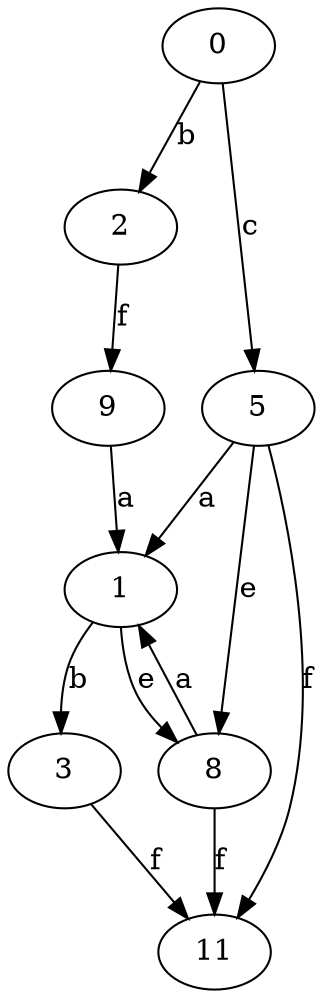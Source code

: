 strict digraph  {
0;
1;
2;
3;
5;
8;
9;
11;
0 -> 2  [label=b];
0 -> 5  [label=c];
1 -> 3  [label=b];
1 -> 8  [label=e];
2 -> 9  [label=f];
3 -> 11  [label=f];
5 -> 1  [label=a];
5 -> 8  [label=e];
5 -> 11  [label=f];
8 -> 1  [label=a];
8 -> 11  [label=f];
9 -> 1  [label=a];
}
